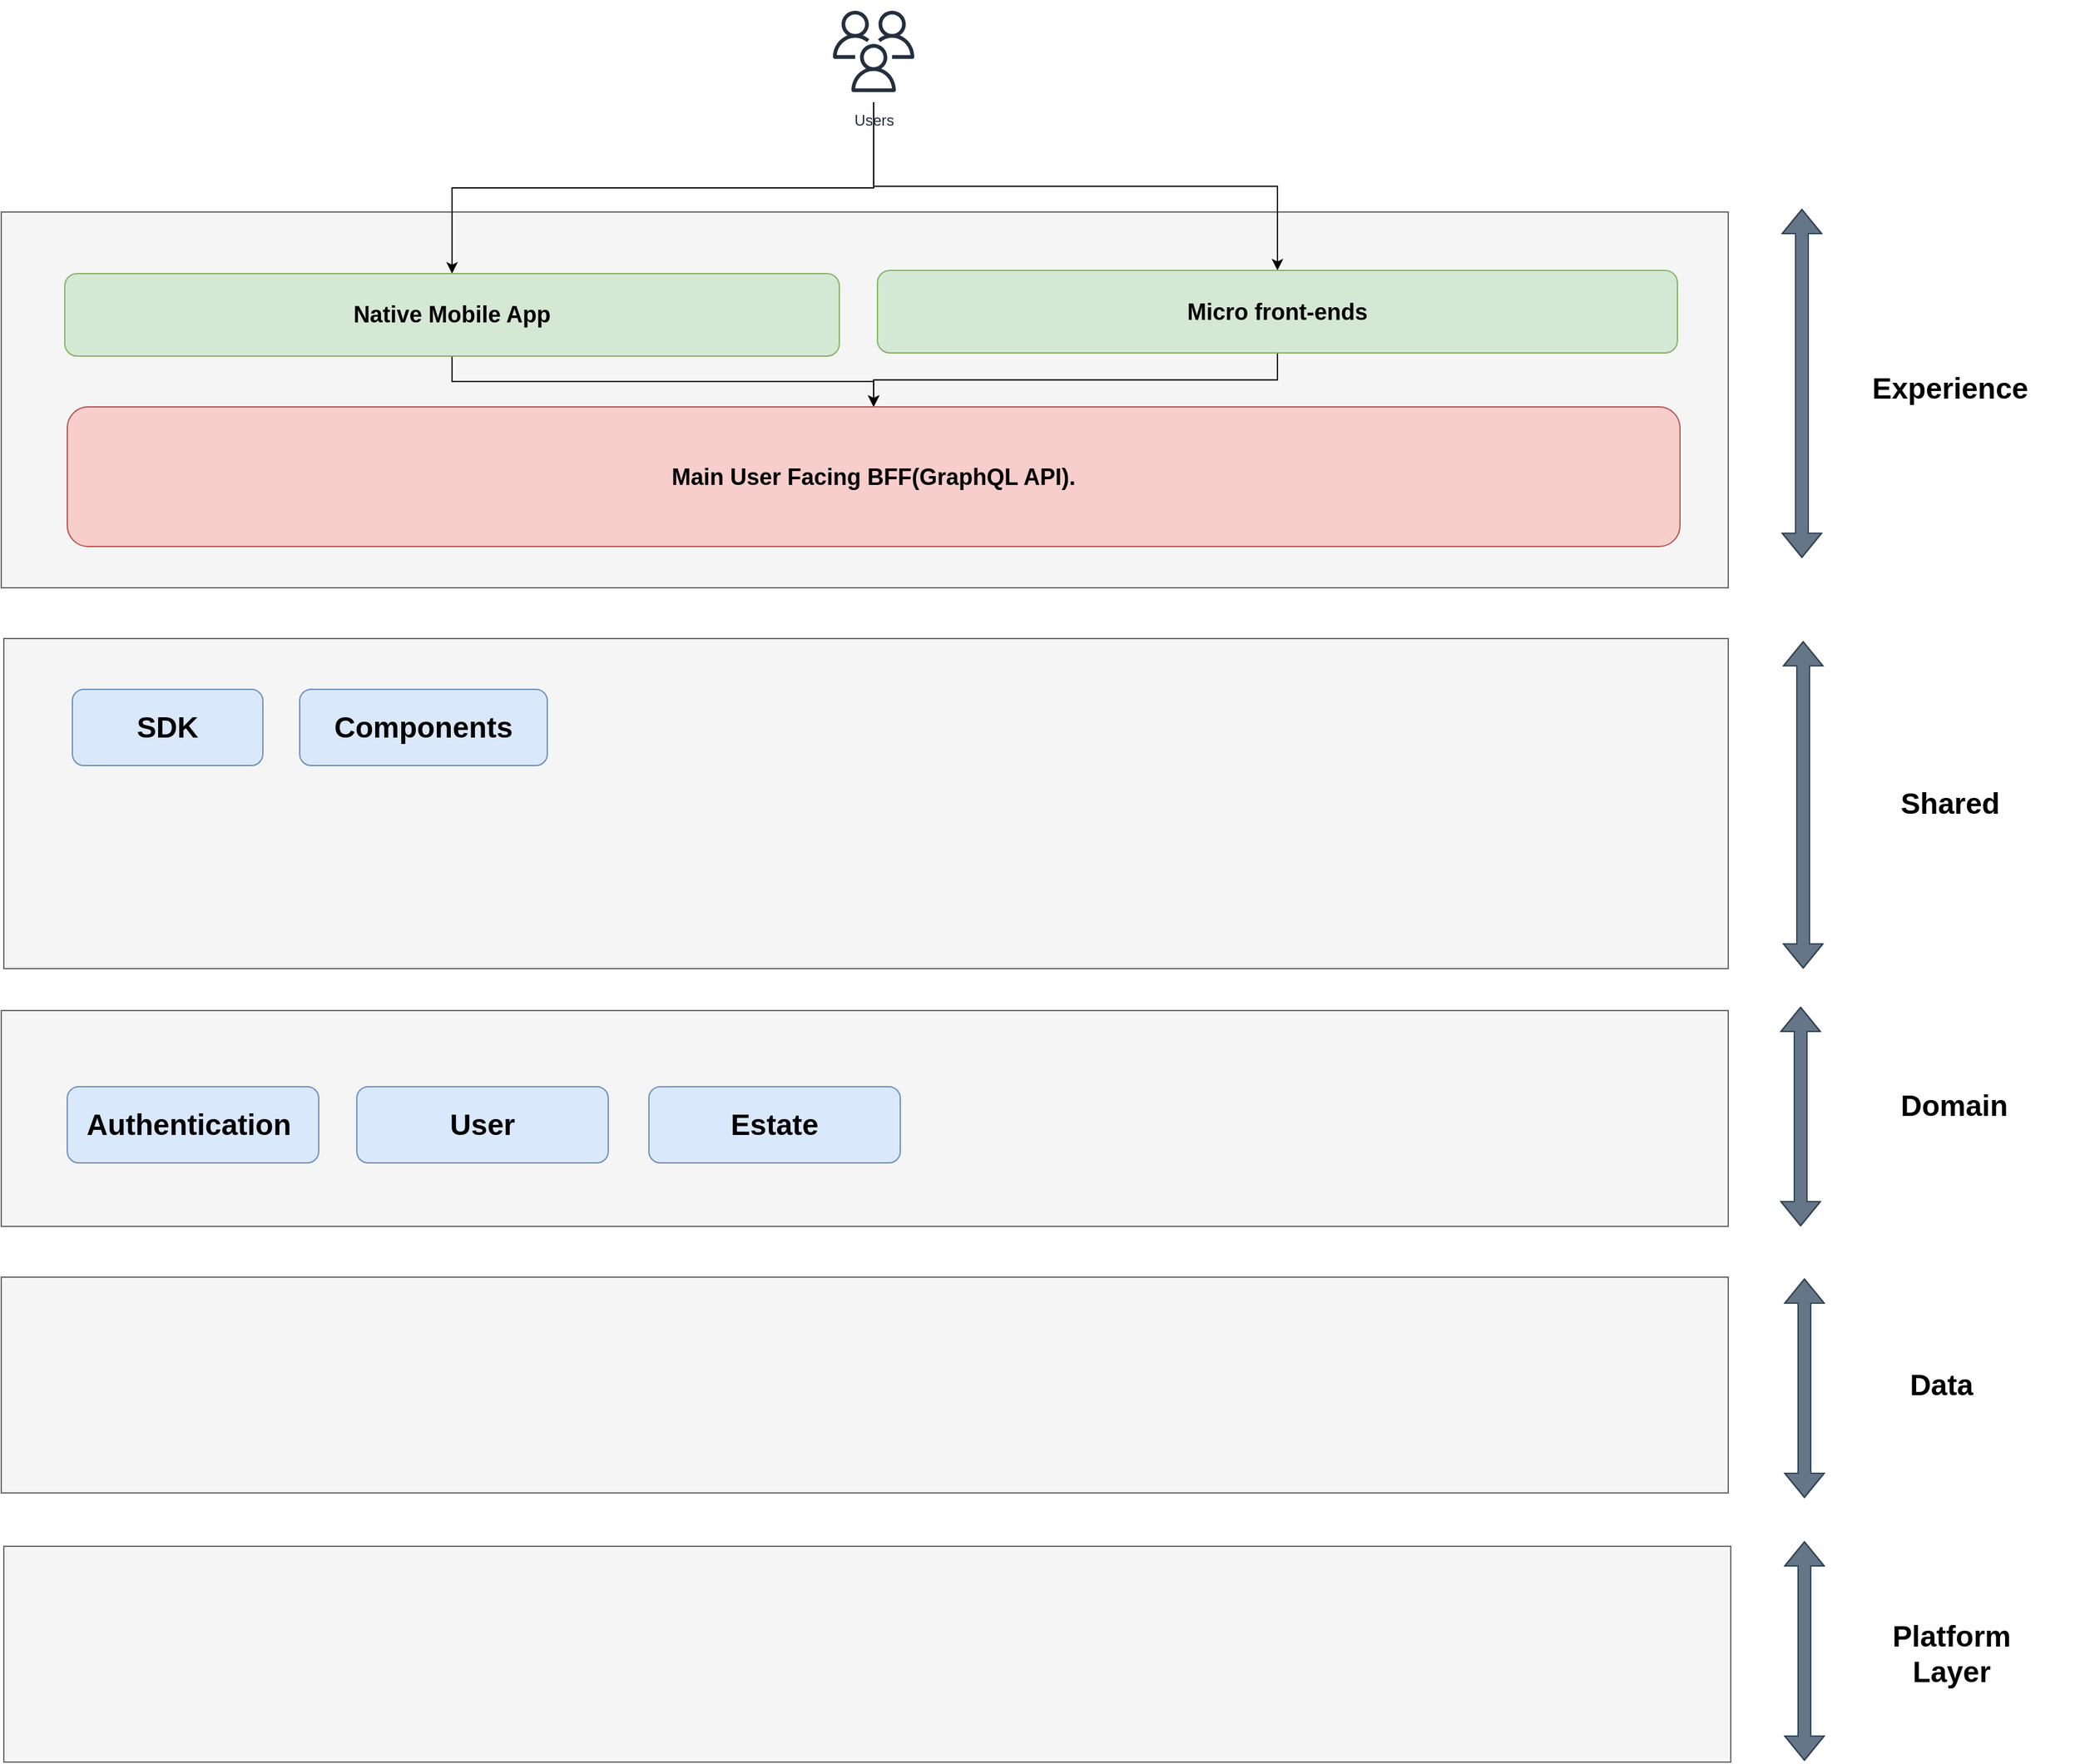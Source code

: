 <mxfile version="20.8.10" type="device"><diagram name="Page-1" id="rBSwzVImA4YMm28KBau3"><mxGraphModel dx="2072" dy="1228" grid="1" gridSize="10" guides="1" tooltips="1" connect="1" arrows="1" fold="1" page="1" pageScale="1" pageWidth="850" pageHeight="1100" math="0" shadow="0"><root><mxCell id="0"/><mxCell id="1" parent="0"/><mxCell id="MQCOC3KmB8rDwHLiI5pR-12" value="" style="rounded=0;whiteSpace=wrap;html=1;fontSize=18;fillColor=#f5f5f5;fontColor=#333333;strokeColor=#666666;" parent="1" vertex="1"><mxGeometry x="40" y="244" width="1360" height="296" as="geometry"/></mxCell><mxCell id="MQCOC3KmB8rDwHLiI5pR-9" style="edgeStyle=orthogonalEdgeStyle;rounded=0;orthogonalLoop=1;jettySize=auto;html=1;fontSize=18;" parent="1" source="MQCOC3KmB8rDwHLiI5pR-2" target="MQCOC3KmB8rDwHLiI5pR-7" edge="1"><mxGeometry relative="1" as="geometry"/></mxCell><mxCell id="MQCOC3KmB8rDwHLiI5pR-10" style="edgeStyle=orthogonalEdgeStyle;rounded=0;orthogonalLoop=1;jettySize=auto;html=1;fontSize=18;" parent="1" source="MQCOC3KmB8rDwHLiI5pR-2" target="MQCOC3KmB8rDwHLiI5pR-6" edge="1"><mxGeometry relative="1" as="geometry"/></mxCell><mxCell id="MQCOC3KmB8rDwHLiI5pR-2" value="Users" style="sketch=0;outlineConnect=0;fontColor=#232F3E;gradientColor=none;strokeColor=#232F3E;fillColor=#ffffff;dashed=0;verticalLabelPosition=bottom;verticalAlign=top;align=center;html=1;fontSize=12;fontStyle=0;aspect=fixed;shape=mxgraph.aws4.resourceIcon;resIcon=mxgraph.aws4.users;" parent="1" vertex="1"><mxGeometry x="687" y="77.5" width="80" height="80" as="geometry"/></mxCell><mxCell id="MQCOC3KmB8rDwHLiI5pR-4" value="&lt;b&gt;&lt;font style=&quot;font-size: 23px;&quot;&gt;Experience&amp;nbsp;&lt;/font&gt;&lt;/b&gt;" style="text;html=1;strokeColor=none;fillColor=none;align=center;verticalAlign=middle;whiteSpace=wrap;rounded=0;" parent="1" vertex="1"><mxGeometry x="1480" y="367.5" width="196" height="30" as="geometry"/></mxCell><mxCell id="MQCOC3KmB8rDwHLiI5pR-5" value="" style="shape=flexArrow;endArrow=classic;startArrow=classic;html=1;rounded=0;fontSize=18;fillColor=#647687;strokeColor=#314354;" parent="1" edge="1"><mxGeometry width="100" height="100" relative="1" as="geometry"><mxPoint x="1458" y="516.5" as="sourcePoint"/><mxPoint x="1458" y="241.5" as="targetPoint"/><Array as="points"><mxPoint x="1458" y="306.5"/></Array></mxGeometry></mxCell><mxCell id="GL_R_bF9_XqqASVe3Y5v-14" style="edgeStyle=orthogonalEdgeStyle;rounded=0;orthogonalLoop=1;jettySize=auto;html=1;" edge="1" parent="1" source="MQCOC3KmB8rDwHLiI5pR-6" target="MQCOC3KmB8rDwHLiI5pR-8"><mxGeometry relative="1" as="geometry"/></mxCell><mxCell id="MQCOC3KmB8rDwHLiI5pR-6" value="&lt;b&gt;Native Mobile App&lt;/b&gt;" style="rounded=1;whiteSpace=wrap;html=1;fontSize=18;fillColor=#d5e8d4;strokeColor=#82b366;" parent="1" vertex="1"><mxGeometry x="90" y="292.5" width="610" height="65" as="geometry"/></mxCell><mxCell id="GL_R_bF9_XqqASVe3Y5v-15" style="edgeStyle=orthogonalEdgeStyle;rounded=0;orthogonalLoop=1;jettySize=auto;html=1;" edge="1" parent="1" source="MQCOC3KmB8rDwHLiI5pR-7" target="MQCOC3KmB8rDwHLiI5pR-8"><mxGeometry relative="1" as="geometry"/></mxCell><mxCell id="MQCOC3KmB8rDwHLiI5pR-7" value="&lt;b&gt;Micro front-ends&lt;/b&gt;" style="rounded=1;whiteSpace=wrap;html=1;fontSize=18;fillColor=#d5e8d4;strokeColor=#82b366;" parent="1" vertex="1"><mxGeometry x="730" y="290" width="630" height="65" as="geometry"/></mxCell><mxCell id="MQCOC3KmB8rDwHLiI5pR-8" value="&lt;b&gt;Main User Facing BFF(GraphQL API).&lt;/b&gt;" style="rounded=1;whiteSpace=wrap;html=1;fontSize=18;fillColor=#f8cecc;strokeColor=#b85450;" parent="1" vertex="1"><mxGeometry x="92" y="397.5" width="1270" height="110" as="geometry"/></mxCell><mxCell id="MQCOC3KmB8rDwHLiI5pR-13" value="" style="rounded=0;whiteSpace=wrap;html=1;fontSize=23;fillColor=#f5f5f5;fontColor=#333333;strokeColor=#666666;" parent="1" vertex="1"><mxGeometry x="40" y="873" width="1360" height="170" as="geometry"/></mxCell><mxCell id="MQCOC3KmB8rDwHLiI5pR-15" value="" style="shape=flexArrow;endArrow=classic;startArrow=classic;html=1;rounded=0;fontSize=18;fillColor=#647687;strokeColor=#314354;" parent="1" edge="1"><mxGeometry width="100" height="100" relative="1" as="geometry"><mxPoint x="1457" y="1043" as="sourcePoint"/><mxPoint x="1457" y="870" as="targetPoint"/><Array as="points"><mxPoint x="1457" y="935"/></Array></mxGeometry></mxCell><mxCell id="MQCOC3KmB8rDwHLiI5pR-16" value="&lt;b&gt;&lt;font style=&quot;font-size: 23px;&quot;&gt;Domain&lt;br&gt;&lt;/font&gt;&lt;/b&gt;" style="text;html=1;strokeColor=none;fillColor=none;align=center;verticalAlign=middle;whiteSpace=wrap;rounded=0;" parent="1" vertex="1"><mxGeometry x="1480" y="933" width="196" height="30" as="geometry"/></mxCell><mxCell id="MQCOC3KmB8rDwHLiI5pR-17" value="&lt;b&gt;Authentication&amp;nbsp;&lt;/b&gt;" style="rounded=1;whiteSpace=wrap;html=1;fontSize=23;fillColor=#dae8fc;strokeColor=#6c8ebf;" parent="1" vertex="1"><mxGeometry x="92" y="933" width="198" height="60" as="geometry"/></mxCell><mxCell id="MQCOC3KmB8rDwHLiI5pR-19" value="&lt;b&gt;User&lt;/b&gt;" style="rounded=1;whiteSpace=wrap;html=1;fontSize=23;fillColor=#dae8fc;strokeColor=#6c8ebf;" parent="1" vertex="1"><mxGeometry x="320" y="933" width="198" height="60" as="geometry"/></mxCell><mxCell id="MQCOC3KmB8rDwHLiI5pR-20" value="&lt;b&gt;Estate&lt;/b&gt;" style="rounded=1;whiteSpace=wrap;html=1;fontSize=23;fillColor=#dae8fc;strokeColor=#6c8ebf;" parent="1" vertex="1"><mxGeometry x="550" y="933" width="198" height="60" as="geometry"/></mxCell><mxCell id="GL_R_bF9_XqqASVe3Y5v-1" value="" style="rounded=0;whiteSpace=wrap;html=1;fontSize=23;fillColor=#f5f5f5;fontColor=#333333;strokeColor=#666666;" vertex="1" parent="1"><mxGeometry x="40" y="1083" width="1360" height="170" as="geometry"/></mxCell><mxCell id="GL_R_bF9_XqqASVe3Y5v-2" value="" style="shape=flexArrow;endArrow=classic;startArrow=classic;html=1;rounded=0;fontSize=18;fillColor=#647687;strokeColor=#314354;" edge="1" parent="1"><mxGeometry width="100" height="100" relative="1" as="geometry"><mxPoint x="1460" y="1257" as="sourcePoint"/><mxPoint x="1460" y="1084" as="targetPoint"/><Array as="points"><mxPoint x="1460" y="1149"/></Array></mxGeometry></mxCell><mxCell id="GL_R_bF9_XqqASVe3Y5v-3" value="" style="rounded=0;whiteSpace=wrap;html=1;fontSize=23;fillColor=#f5f5f5;fontColor=#333333;strokeColor=#666666;" vertex="1" parent="1"><mxGeometry x="42" y="1295" width="1360" height="170" as="geometry"/></mxCell><mxCell id="GL_R_bF9_XqqASVe3Y5v-4" value="" style="shape=flexArrow;endArrow=classic;startArrow=classic;html=1;rounded=0;fontSize=18;fillColor=#647687;strokeColor=#314354;" edge="1" parent="1"><mxGeometry width="100" height="100" relative="1" as="geometry"><mxPoint x="1460" y="1464" as="sourcePoint"/><mxPoint x="1460" y="1291" as="targetPoint"/><Array as="points"><mxPoint x="1460" y="1356"/></Array></mxGeometry></mxCell><mxCell id="GL_R_bF9_XqqASVe3Y5v-5" value="&lt;b&gt;&lt;font style=&quot;font-size: 23px;&quot;&gt;Data&lt;br&gt;&lt;/font&gt;&lt;/b&gt;" style="text;html=1;strokeColor=none;fillColor=none;align=center;verticalAlign=middle;whiteSpace=wrap;rounded=0;" vertex="1" parent="1"><mxGeometry x="1470" y="1138" width="196" height="60" as="geometry"/></mxCell><mxCell id="GL_R_bF9_XqqASVe3Y5v-6" value="&lt;b&gt;&lt;font style=&quot;font-size: 23px;&quot;&gt;Platform&lt;br&gt;Layer&lt;/font&gt;&lt;/b&gt;" style="text;html=1;strokeColor=none;fillColor=none;align=center;verticalAlign=middle;whiteSpace=wrap;rounded=0;" vertex="1" parent="1"><mxGeometry x="1478" y="1365" width="196" height="30" as="geometry"/></mxCell><mxCell id="GL_R_bF9_XqqASVe3Y5v-18" value="" style="rounded=0;whiteSpace=wrap;html=1;fillColor=#f5f5f5;fontColor=#333333;strokeColor=#666666;" vertex="1" parent="1"><mxGeometry x="42" y="580" width="1358" height="260" as="geometry"/></mxCell><mxCell id="GL_R_bF9_XqqASVe3Y5v-19" value="" style="shape=flexArrow;endArrow=classic;startArrow=classic;html=1;rounded=0;fontSize=18;fillColor=#647687;strokeColor=#314354;" edge="1" parent="1"><mxGeometry width="100" height="100" relative="1" as="geometry"><mxPoint x="1459" y="840" as="sourcePoint"/><mxPoint x="1459" y="582" as="targetPoint"/><Array as="points"><mxPoint x="1459" y="647"/></Array></mxGeometry></mxCell><mxCell id="GL_R_bF9_XqqASVe3Y5v-20" value="&lt;b&gt;&lt;font style=&quot;font-size: 23px;&quot;&gt;Shared&amp;nbsp;&lt;/font&gt;&lt;/b&gt;" style="text;html=1;strokeColor=none;fillColor=none;align=center;verticalAlign=middle;whiteSpace=wrap;rounded=0;" vertex="1" parent="1"><mxGeometry x="1480" y="695" width="196" height="30" as="geometry"/></mxCell><mxCell id="GL_R_bF9_XqqASVe3Y5v-22" value="&lt;b&gt;SDK&lt;/b&gt;" style="rounded=1;whiteSpace=wrap;html=1;strokeColor=#6c8ebf;fontFamily=Helvetica;fontSize=23;fontColor=default;fillColor=#dae8fc;" vertex="1" parent="1"><mxGeometry x="96" y="620" width="150" height="60" as="geometry"/></mxCell><mxCell id="GL_R_bF9_XqqASVe3Y5v-23" value="&lt;b&gt;Components&lt;/b&gt;" style="rounded=1;whiteSpace=wrap;html=1;strokeColor=#6c8ebf;fontFamily=Helvetica;fontSize=23;fontColor=default;fillColor=#dae8fc;" vertex="1" parent="1"><mxGeometry x="275" y="620" width="195" height="60" as="geometry"/></mxCell></root></mxGraphModel></diagram></mxfile>